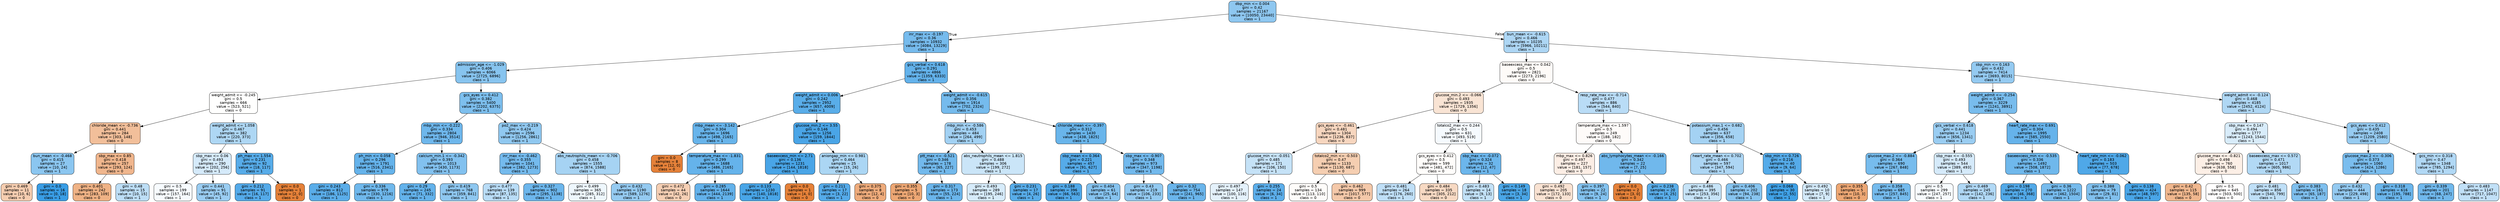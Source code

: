 digraph Tree {
node [shape=box, style="filled, rounded", color="black", fontname="helvetica"] ;
edge [fontname="helvetica"] ;
0 [label="dbp_min <= 0.004\ngini = 0.42\nsamples = 21167\nvalue = [10050, 23440]\nclass = 1", fillcolor="#8ec7f0"] ;
1 [label="inr_max <= -0.197\ngini = 0.36\nsamples = 10932\nvalue = [4084, 13229]\nclass = 1", fillcolor="#76bbed"] ;
0 -> 1 [labeldistance=2.5, labelangle=45, headlabel="True"] ;
2 [label="admission_age <= -1.029\ngini = 0.406\nsamples = 6066\nvalue = [2725, 6896]\nclass = 1", fillcolor="#87c4ef"] ;
1 -> 2 ;
3 [label="weight_admit <= -0.245\ngini = 0.5\nsamples = 666\nvalue = [523, 521]\nclass = 0", fillcolor="#fffffe"] ;
2 -> 3 ;
4 [label="chloride_mean <= -0.736\ngini = 0.441\nsamples = 284\nvalue = [303, 148]\nclass = 0", fillcolor="#f2bf9a"] ;
3 -> 4 ;
5 [label="bun_mean <= -0.468\ngini = 0.415\nsamples = 27\nvalue = [10, 24]\nclass = 1", fillcolor="#8bc6f0"] ;
4 -> 5 ;
6 [label="gini = 0.469\nsamples = 11\nvalue = [10, 6]\nclass = 0", fillcolor="#f5cdb0"] ;
5 -> 6 ;
7 [label="gini = 0.0\nsamples = 16\nvalue = [0, 18]\nclass = 1", fillcolor="#399de5"] ;
5 -> 7 ;
8 [label="sbp_max <= 0.85\ngini = 0.418\nsamples = 257\nvalue = [293, 124]\nclass = 0", fillcolor="#f0b68d"] ;
4 -> 8 ;
9 [label="gini = 0.401\nsamples = 242\nvalue = [283, 109]\nclass = 0", fillcolor="#efb285"] ;
8 -> 9 ;
10 [label="gini = 0.48\nsamples = 15\nvalue = [10, 15]\nclass = 1", fillcolor="#bddef6"] ;
8 -> 10 ;
11 [label="weight_admit <= 1.058\ngini = 0.467\nsamples = 382\nvalue = [220, 373]\nclass = 1", fillcolor="#aed7f4"] ;
3 -> 11 ;
12 [label="sbp_max <= 0.06\ngini = 0.493\nsamples = 290\nvalue = [202, 256]\nclass = 1", fillcolor="#d5eafa"] ;
11 -> 12 ;
13 [label="gini = 0.5\nsamples = 199\nvalue = [157, 164]\nclass = 1", fillcolor="#f7fbfe"] ;
12 -> 13 ;
14 [label="gini = 0.441\nsamples = 91\nvalue = [45, 92]\nclass = 1", fillcolor="#9acdf2"] ;
12 -> 14 ;
15 [label="ph_max <= 1.554\ngini = 0.231\nsamples = 92\nvalue = [18, 117]\nclass = 1", fillcolor="#57ace9"] ;
11 -> 15 ;
16 [label="gini = 0.212\nsamples = 91\nvalue = [16, 117]\nclass = 1", fillcolor="#54aae9"] ;
15 -> 16 ;
17 [label="gini = 0.0\nsamples = 1\nvalue = [2, 0]\nclass = 0", fillcolor="#e58139"] ;
15 -> 17 ;
18 [label="gcs_eyes <= 0.412\ngini = 0.382\nsamples = 5400\nvalue = [2202, 6375]\nclass = 1", fillcolor="#7dbfee"] ;
2 -> 18 ;
19 [label="mbp_min <= -0.222\ngini = 0.334\nsamples = 2804\nvalue = [946, 3514]\nclass = 1", fillcolor="#6eb7ec"] ;
18 -> 19 ;
20 [label="ph_min <= 0.058\ngini = 0.296\nsamples = 1791\nvalue = [516, 2341]\nclass = 1", fillcolor="#65b3eb"] ;
19 -> 20 ;
21 [label="gini = 0.243\nsamples = 812\nvalue = [186, 1125]\nclass = 1", fillcolor="#5aade9"] ;
20 -> 21 ;
22 [label="gini = 0.336\nsamples = 979\nvalue = [330, 1216]\nclass = 1", fillcolor="#6fb8ec"] ;
20 -> 22 ;
23 [label="calcium_min.1 <= -0.342\ngini = 0.393\nsamples = 1013\nvalue = [430, 1173]\nclass = 1", fillcolor="#82c1ef"] ;
19 -> 23 ;
24 [label="gini = 0.29\nsamples = 245\nvalue = [71, 332]\nclass = 1", fillcolor="#63b2eb"] ;
23 -> 24 ;
25 [label="gini = 0.419\nsamples = 768\nvalue = [359, 841]\nclass = 1", fillcolor="#8ec7f0"] ;
23 -> 25 ;
26 [label="po2_max <= -0.219\ngini = 0.424\nsamples = 2596\nvalue = [1256, 2861]\nclass = 1", fillcolor="#90c8f0"] ;
18 -> 26 ;
27 [label="inr_max <= -0.462\ngini = 0.355\nsamples = 1041\nvalue = [382, 1273]\nclass = 1", fillcolor="#74baed"] ;
26 -> 27 ;
28 [label="gini = 0.477\nsamples = 139\nvalue = [87, 135]\nclass = 1", fillcolor="#b9dcf6"] ;
27 -> 28 ;
29 [label="gini = 0.327\nsamples = 902\nvalue = [295, 1138]\nclass = 1", fillcolor="#6cb6ec"] ;
27 -> 29 ;
30 [label="abs_neutrophils_mean <= -0.706\ngini = 0.458\nsamples = 1555\nvalue = [874, 1588]\nclass = 1", fillcolor="#a6d3f3"] ;
26 -> 30 ;
31 [label="gini = 0.499\nsamples = 365\nvalue = [285, 312]\nclass = 1", fillcolor="#eef7fd"] ;
30 -> 31 ;
32 [label="gini = 0.432\nsamples = 1190\nvalue = [589, 1276]\nclass = 1", fillcolor="#94caf1"] ;
30 -> 32 ;
33 [label="gcs_verbal <= 0.618\ngini = 0.291\nsamples = 4866\nvalue = [1359, 6333]\nclass = 1", fillcolor="#63b2eb"] ;
1 -> 33 ;
34 [label="weight_admit <= 0.006\ngini = 0.242\nsamples = 2952\nvalue = [657, 4009]\nclass = 1", fillcolor="#59ade9"] ;
33 -> 34 ;
35 [label="mbp_mean <= -3.142\ngini = 0.304\nsamples = 1696\nvalue = [498, 2165]\nclass = 1", fillcolor="#67b4eb"] ;
34 -> 35 ;
36 [label="gini = 0.0\nsamples = 8\nvalue = [12, 0]\nclass = 0", fillcolor="#e58139"] ;
35 -> 36 ;
37 [label="temperature_max <= -1.831\ngini = 0.299\nsamples = 1688\nvalue = [486, 2165]\nclass = 1", fillcolor="#65b3eb"] ;
35 -> 37 ;
38 [label="gini = 0.472\nsamples = 44\nvalue = [42, 26]\nclass = 0", fillcolor="#f5cfb4"] ;
37 -> 38 ;
39 [label="gini = 0.285\nsamples = 1644\nvalue = [444, 2139]\nclass = 1", fillcolor="#62b1ea"] ;
37 -> 39 ;
40 [label="glucose_min.2 <= 3.55\ngini = 0.146\nsamples = 1256\nvalue = [159, 1844]\nclass = 1", fillcolor="#4aa5e7"] ;
34 -> 40 ;
41 [label="baseexcess_min <= 2.71\ngini = 0.136\nsamples = 1231\nvalue = [144, 1818]\nclass = 1", fillcolor="#49a5e7"] ;
40 -> 41 ;
42 [label="gini = 0.133\nsamples = 1230\nvalue = [140, 1818]\nclass = 1", fillcolor="#48a5e7"] ;
41 -> 42 ;
43 [label="gini = 0.0\nsamples = 1\nvalue = [4, 0]\nclass = 0", fillcolor="#e58139"] ;
41 -> 43 ;
44 [label="aniongap_min <= 0.981\ngini = 0.464\nsamples = 25\nvalue = [15, 26]\nclass = 1", fillcolor="#abd6f4"] ;
40 -> 44 ;
45 [label="gini = 0.211\nsamples = 17\nvalue = [3, 22]\nclass = 1", fillcolor="#54aae9"] ;
44 -> 45 ;
46 [label="gini = 0.375\nsamples = 8\nvalue = [12, 4]\nclass = 0", fillcolor="#eeab7b"] ;
44 -> 46 ;
47 [label="weight_admit <= -0.615\ngini = 0.356\nsamples = 1914\nvalue = [702, 2324]\nclass = 1", fillcolor="#75bbed"] ;
33 -> 47 ;
48 [label="mbp_min <= -0.586\ngini = 0.453\nsamples = 484\nvalue = [264, 499]\nclass = 1", fillcolor="#a2d1f3"] ;
47 -> 48 ;
49 [label="ptt_max <= -0.521\ngini = 0.346\nsamples = 178\nvalue = [65, 227]\nclass = 1", fillcolor="#72b9ec"] ;
48 -> 49 ;
50 [label="gini = 0.355\nsamples = 5\nvalue = [10, 3]\nclass = 0", fillcolor="#eda774"] ;
49 -> 50 ;
51 [label="gini = 0.317\nsamples = 173\nvalue = [55, 224]\nclass = 1", fillcolor="#6ab5eb"] ;
49 -> 51 ;
52 [label="abs_neutrophils_mean <= 1.815\ngini = 0.488\nsamples = 306\nvalue = [199, 272]\nclass = 1", fillcolor="#cae5f8"] ;
48 -> 52 ;
53 [label="gini = 0.493\nsamples = 289\nvalue = [195, 246]\nclass = 1", fillcolor="#d6ebfa"] ;
52 -> 53 ;
54 [label="gini = 0.231\nsamples = 17\nvalue = [4, 26]\nclass = 1", fillcolor="#57ace9"] ;
52 -> 54 ;
55 [label="chloride_mean <= -0.397\ngini = 0.312\nsamples = 1430\nvalue = [438, 1825]\nclass = 1", fillcolor="#69b5eb"] ;
47 -> 55 ;
56 [label="sbp_mean <= 0.364\ngini = 0.221\nsamples = 457\nvalue = [91, 627]\nclass = 1", fillcolor="#56abe9"] ;
55 -> 56 ;
57 [label="gini = 0.188\nsamples = 396\nvalue = [66, 563]\nclass = 1", fillcolor="#50a8e8"] ;
56 -> 57 ;
58 [label="gini = 0.404\nsamples = 61\nvalue = [25, 64]\nclass = 1", fillcolor="#86c3ef"] ;
56 -> 58 ;
59 [label="sbp_max <= -0.907\ngini = 0.348\nsamples = 973\nvalue = [347, 1198]\nclass = 1", fillcolor="#72b9ed"] ;
55 -> 59 ;
60 [label="gini = 0.43\nsamples = 219\nvalue = [106, 233]\nclass = 1", fillcolor="#93caf1"] ;
59 -> 60 ;
61 [label="gini = 0.32\nsamples = 754\nvalue = [241, 965]\nclass = 1", fillcolor="#6ab5eb"] ;
59 -> 61 ;
62 [label="bun_mean <= -0.615\ngini = 0.466\nsamples = 10235\nvalue = [5966, 10211]\nclass = 1", fillcolor="#add6f4"] ;
0 -> 62 [labeldistance=2.5, labelangle=-45, headlabel="False"] ;
63 [label="baseexcess_max <= 0.042\ngini = 0.5\nsamples = 2821\nvalue = [2273, 2196]\nclass = 0", fillcolor="#fefbf8"] ;
62 -> 63 ;
64 [label="glucose_min.2 <= -0.066\ngini = 0.493\nsamples = 1935\nvalue = [1729, 1356]\nclass = 0", fillcolor="#f9e4d4"] ;
63 -> 64 ;
65 [label="gcs_eyes <= -0.461\ngini = 0.481\nsamples = 1304\nvalue = [1236, 837]\nclass = 0", fillcolor="#f7d6bf"] ;
64 -> 65 ;
66 [label="glucose_min <= -0.051\ngini = 0.485\nsamples = 171\nvalue = [106, 150]\nclass = 1", fillcolor="#c5e2f7"] ;
65 -> 66 ;
67 [label="gini = 0.497\nsamples = 147\nvalue = [100, 116]\nclass = 1", fillcolor="#e4f1fb"] ;
66 -> 67 ;
68 [label="gini = 0.255\nsamples = 24\nvalue = [6, 34]\nclass = 1", fillcolor="#5caeea"] ;
66 -> 68 ;
69 [label="totalco2_min <= -0.503\ngini = 0.47\nsamples = 1133\nvalue = [1130, 687]\nclass = 0", fillcolor="#f5ceb1"] ;
65 -> 69 ;
70 [label="gini = 0.5\nsamples = 134\nvalue = [113, 110]\nclass = 0", fillcolor="#fefcfa"] ;
69 -> 70 ;
71 [label="gini = 0.462\nsamples = 999\nvalue = [1017, 577]\nclass = 0", fillcolor="#f4c8a9"] ;
69 -> 71 ;
72 [label="totalco2_max <= 0.244\ngini = 0.5\nsamples = 631\nvalue = [493, 519]\nclass = 1", fillcolor="#f5fafe"] ;
64 -> 72 ;
73 [label="gcs_eyes <= 0.412\ngini = 0.5\nsamples = 599\nvalue = [481, 472]\nclass = 0", fillcolor="#fffdfb"] ;
72 -> 73 ;
74 [label="gini = 0.481\nsamples = 264\nvalue = [176, 260]\nclass = 1", fillcolor="#bfdff7"] ;
73 -> 74 ;
75 [label="gini = 0.484\nsamples = 335\nvalue = [305, 212]\nclass = 0", fillcolor="#f7d9c3"] ;
73 -> 75 ;
76 [label="sbp_max <= -0.072\ngini = 0.324\nsamples = 32\nvalue = [12, 47]\nclass = 1", fillcolor="#6cb6ec"] ;
72 -> 76 ;
77 [label="gini = 0.483\nsamples = 14\nvalue = [9, 13]\nclass = 1", fillcolor="#c2e1f7"] ;
76 -> 77 ;
78 [label="gini = 0.149\nsamples = 18\nvalue = [3, 34]\nclass = 1", fillcolor="#4aa6e7"] ;
76 -> 78 ;
79 [label="resp_rate_max <= -0.714\ngini = 0.477\nsamples = 886\nvalue = [544, 840]\nclass = 1", fillcolor="#b9dcf6"] ;
63 -> 79 ;
80 [label="temperature_max <= 1.597\ngini = 0.5\nsamples = 249\nvalue = [188, 182]\nclass = 0", fillcolor="#fefbf9"] ;
79 -> 80 ;
81 [label="mbp_max <= 0.826\ngini = 0.497\nsamples = 227\nvalue = [181, 157]\nclass = 0", fillcolor="#fceee5"] ;
80 -> 81 ;
82 [label="gini = 0.492\nsamples = 205\nvalue = [172, 133]\nclass = 0", fillcolor="#f9e2d2"] ;
81 -> 82 ;
83 [label="gini = 0.397\nsamples = 22\nvalue = [9, 24]\nclass = 1", fillcolor="#83c2ef"] ;
81 -> 83 ;
84 [label="abs_lymphocytes_mean <= -0.166\ngini = 0.342\nsamples = 22\nvalue = [7, 25]\nclass = 1", fillcolor="#70b8ec"] ;
80 -> 84 ;
85 [label="gini = 0.0\nsamples = 2\nvalue = [3, 0]\nclass = 0", fillcolor="#e58139"] ;
84 -> 85 ;
86 [label="gini = 0.238\nsamples = 20\nvalue = [4, 25]\nclass = 1", fillcolor="#59ade9"] ;
84 -> 86 ;
87 [label="potassium_max.1 <= 0.682\ngini = 0.456\nsamples = 637\nvalue = [356, 658]\nclass = 1", fillcolor="#a4d2f3"] ;
79 -> 87 ;
88 [label="heart_rate_mean <= 0.702\ngini = 0.466\nsamples = 597\nvalue = [347, 594]\nclass = 1", fillcolor="#add6f4"] ;
87 -> 88 ;
89 [label="gini = 0.486\nsamples = 395\nvalue = [253, 356]\nclass = 1", fillcolor="#c6e3f7"] ;
88 -> 89 ;
90 [label="gini = 0.406\nsamples = 202\nvalue = [94, 238]\nclass = 1", fillcolor="#87c4ef"] ;
88 -> 90 ;
91 [label="sbp_min <= 0.726\ngini = 0.216\nsamples = 40\nvalue = [9, 64]\nclass = 1", fillcolor="#55abe9"] ;
87 -> 91 ;
92 [label="gini = 0.068\nsamples = 30\nvalue = [2, 55]\nclass = 1", fillcolor="#40a1e6"] ;
91 -> 92 ;
93 [label="gini = 0.492\nsamples = 10\nvalue = [7, 9]\nclass = 1", fillcolor="#d3e9f9"] ;
91 -> 93 ;
94 [label="sbp_min <= 0.163\ngini = 0.432\nsamples = 7414\nvalue = [3693, 8015]\nclass = 1", fillcolor="#94caf1"] ;
62 -> 94 ;
95 [label="weight_admit <= -0.254\ngini = 0.367\nsamples = 3229\nvalue = [1241, 3891]\nclass = 1", fillcolor="#78bced"] ;
94 -> 95 ;
96 [label="gcs_verbal <= 0.618\ngini = 0.441\nsamples = 1234\nvalue = [656, 1341]\nclass = 1", fillcolor="#9acdf2"] ;
95 -> 96 ;
97 [label="glucose_max.2 <= -0.884\ngini = 0.364\nsamples = 690\nvalue = [267, 848]\nclass = 1", fillcolor="#77bced"] ;
96 -> 97 ;
98 [label="gini = 0.355\nsamples = 5\nvalue = [10, 3]\nclass = 0", fillcolor="#eda774"] ;
97 -> 98 ;
99 [label="gini = 0.358\nsamples = 685\nvalue = [257, 845]\nclass = 1", fillcolor="#75bbed"] ;
97 -> 99 ;
100 [label="sbp_max <= -0.555\ngini = 0.493\nsamples = 544\nvalue = [389, 493]\nclass = 1", fillcolor="#d5eafa"] ;
96 -> 100 ;
101 [label="gini = 0.5\nsamples = 299\nvalue = [247, 257]\nclass = 1", fillcolor="#f7fbfe"] ;
100 -> 101 ;
102 [label="gini = 0.469\nsamples = 245\nvalue = [142, 236]\nclass = 1", fillcolor="#b0d8f5"] ;
100 -> 102 ;
103 [label="heart_rate_max <= 0.691\ngini = 0.304\nsamples = 1995\nvalue = [585, 2550]\nclass = 1", fillcolor="#66b3eb"] ;
95 -> 103 ;
104 [label="baseexcess_min <= -0.535\ngini = 0.336\nsamples = 1492\nvalue = [508, 1872]\nclass = 1", fillcolor="#6fb8ec"] ;
103 -> 104 ;
105 [label="gini = 0.198\nsamples = 270\nvalue = [46, 368]\nclass = 1", fillcolor="#52a9e8"] ;
104 -> 105 ;
106 [label="gini = 0.36\nsamples = 1222\nvalue = [462, 1504]\nclass = 1", fillcolor="#76bbed"] ;
104 -> 106 ;
107 [label="heart_rate_min <= -0.062\ngini = 0.183\nsamples = 503\nvalue = [77, 678]\nclass = 1", fillcolor="#4fa8e8"] ;
103 -> 107 ;
108 [label="gini = 0.388\nsamples = 79\nvalue = [29, 81]\nclass = 1", fillcolor="#80c0ee"] ;
107 -> 108 ;
109 [label="gini = 0.138\nsamples = 424\nvalue = [48, 597]\nclass = 1", fillcolor="#49a5e7"] ;
107 -> 109 ;
110 [label="weight_admit <= -0.124\ngini = 0.468\nsamples = 4185\nvalue = [2452, 4124]\nclass = 1", fillcolor="#afd7f4"] ;
94 -> 110 ;
111 [label="sbp_max <= 0.147\ngini = 0.494\nsamples = 1777\nvalue = [1243, 1544]\nclass = 1", fillcolor="#d8ecfa"] ;
110 -> 111 ;
112 [label="glucose_max <= -0.821\ngini = 0.498\nsamples = 760\nvalue = [638, 558]\nclass = 0", fillcolor="#fcefe6"] ;
111 -> 112 ;
113 [label="gini = 0.42\nsamples = 115\nvalue = [135, 58]\nclass = 0", fillcolor="#f0b78e"] ;
112 -> 113 ;
114 [label="gini = 0.5\nsamples = 645\nvalue = [503, 500]\nclass = 0", fillcolor="#fffefe"] ;
112 -> 114 ;
115 [label="baseexcess_max <= 0.572\ngini = 0.471\nsamples = 1017\nvalue = [605, 986]\nclass = 1", fillcolor="#b2d9f5"] ;
111 -> 115 ;
116 [label="gini = 0.481\nsamples = 856\nvalue = [540, 799]\nclass = 1", fillcolor="#bfdff7"] ;
115 -> 116 ;
117 [label="gini = 0.383\nsamples = 161\nvalue = [65, 187]\nclass = 1", fillcolor="#7ebfee"] ;
115 -> 117 ;
118 [label="gcs_eyes <= 0.412\ngini = 0.435\nsamples = 2408\nvalue = [1209, 2580]\nclass = 1", fillcolor="#96cbf1"] ;
110 -> 118 ;
119 [label="glucose_max.2 <= -0.306\ngini = 0.373\nsamples = 1060\nvalue = [424, 1286]\nclass = 1", fillcolor="#7abdee"] ;
118 -> 119 ;
120 [label="gini = 0.432\nsamples = 444\nvalue = [229, 498]\nclass = 1", fillcolor="#94caf1"] ;
119 -> 120 ;
121 [label="gini = 0.318\nsamples = 616\nvalue = [195, 788]\nclass = 1", fillcolor="#6ab5eb"] ;
119 -> 121 ;
122 [label="gcs_min <= 0.318\ngini = 0.47\nsamples = 1348\nvalue = [785, 1294]\nclass = 1", fillcolor="#b1d8f5"] ;
118 -> 122 ;
123 [label="gini = 0.339\nsamples = 201\nvalue = [68, 247]\nclass = 1", fillcolor="#70b8ec"] ;
122 -> 123 ;
124 [label="gini = 0.483\nsamples = 1147\nvalue = [717, 1047]\nclass = 1", fillcolor="#c1e0f7"] ;
122 -> 124 ;
}